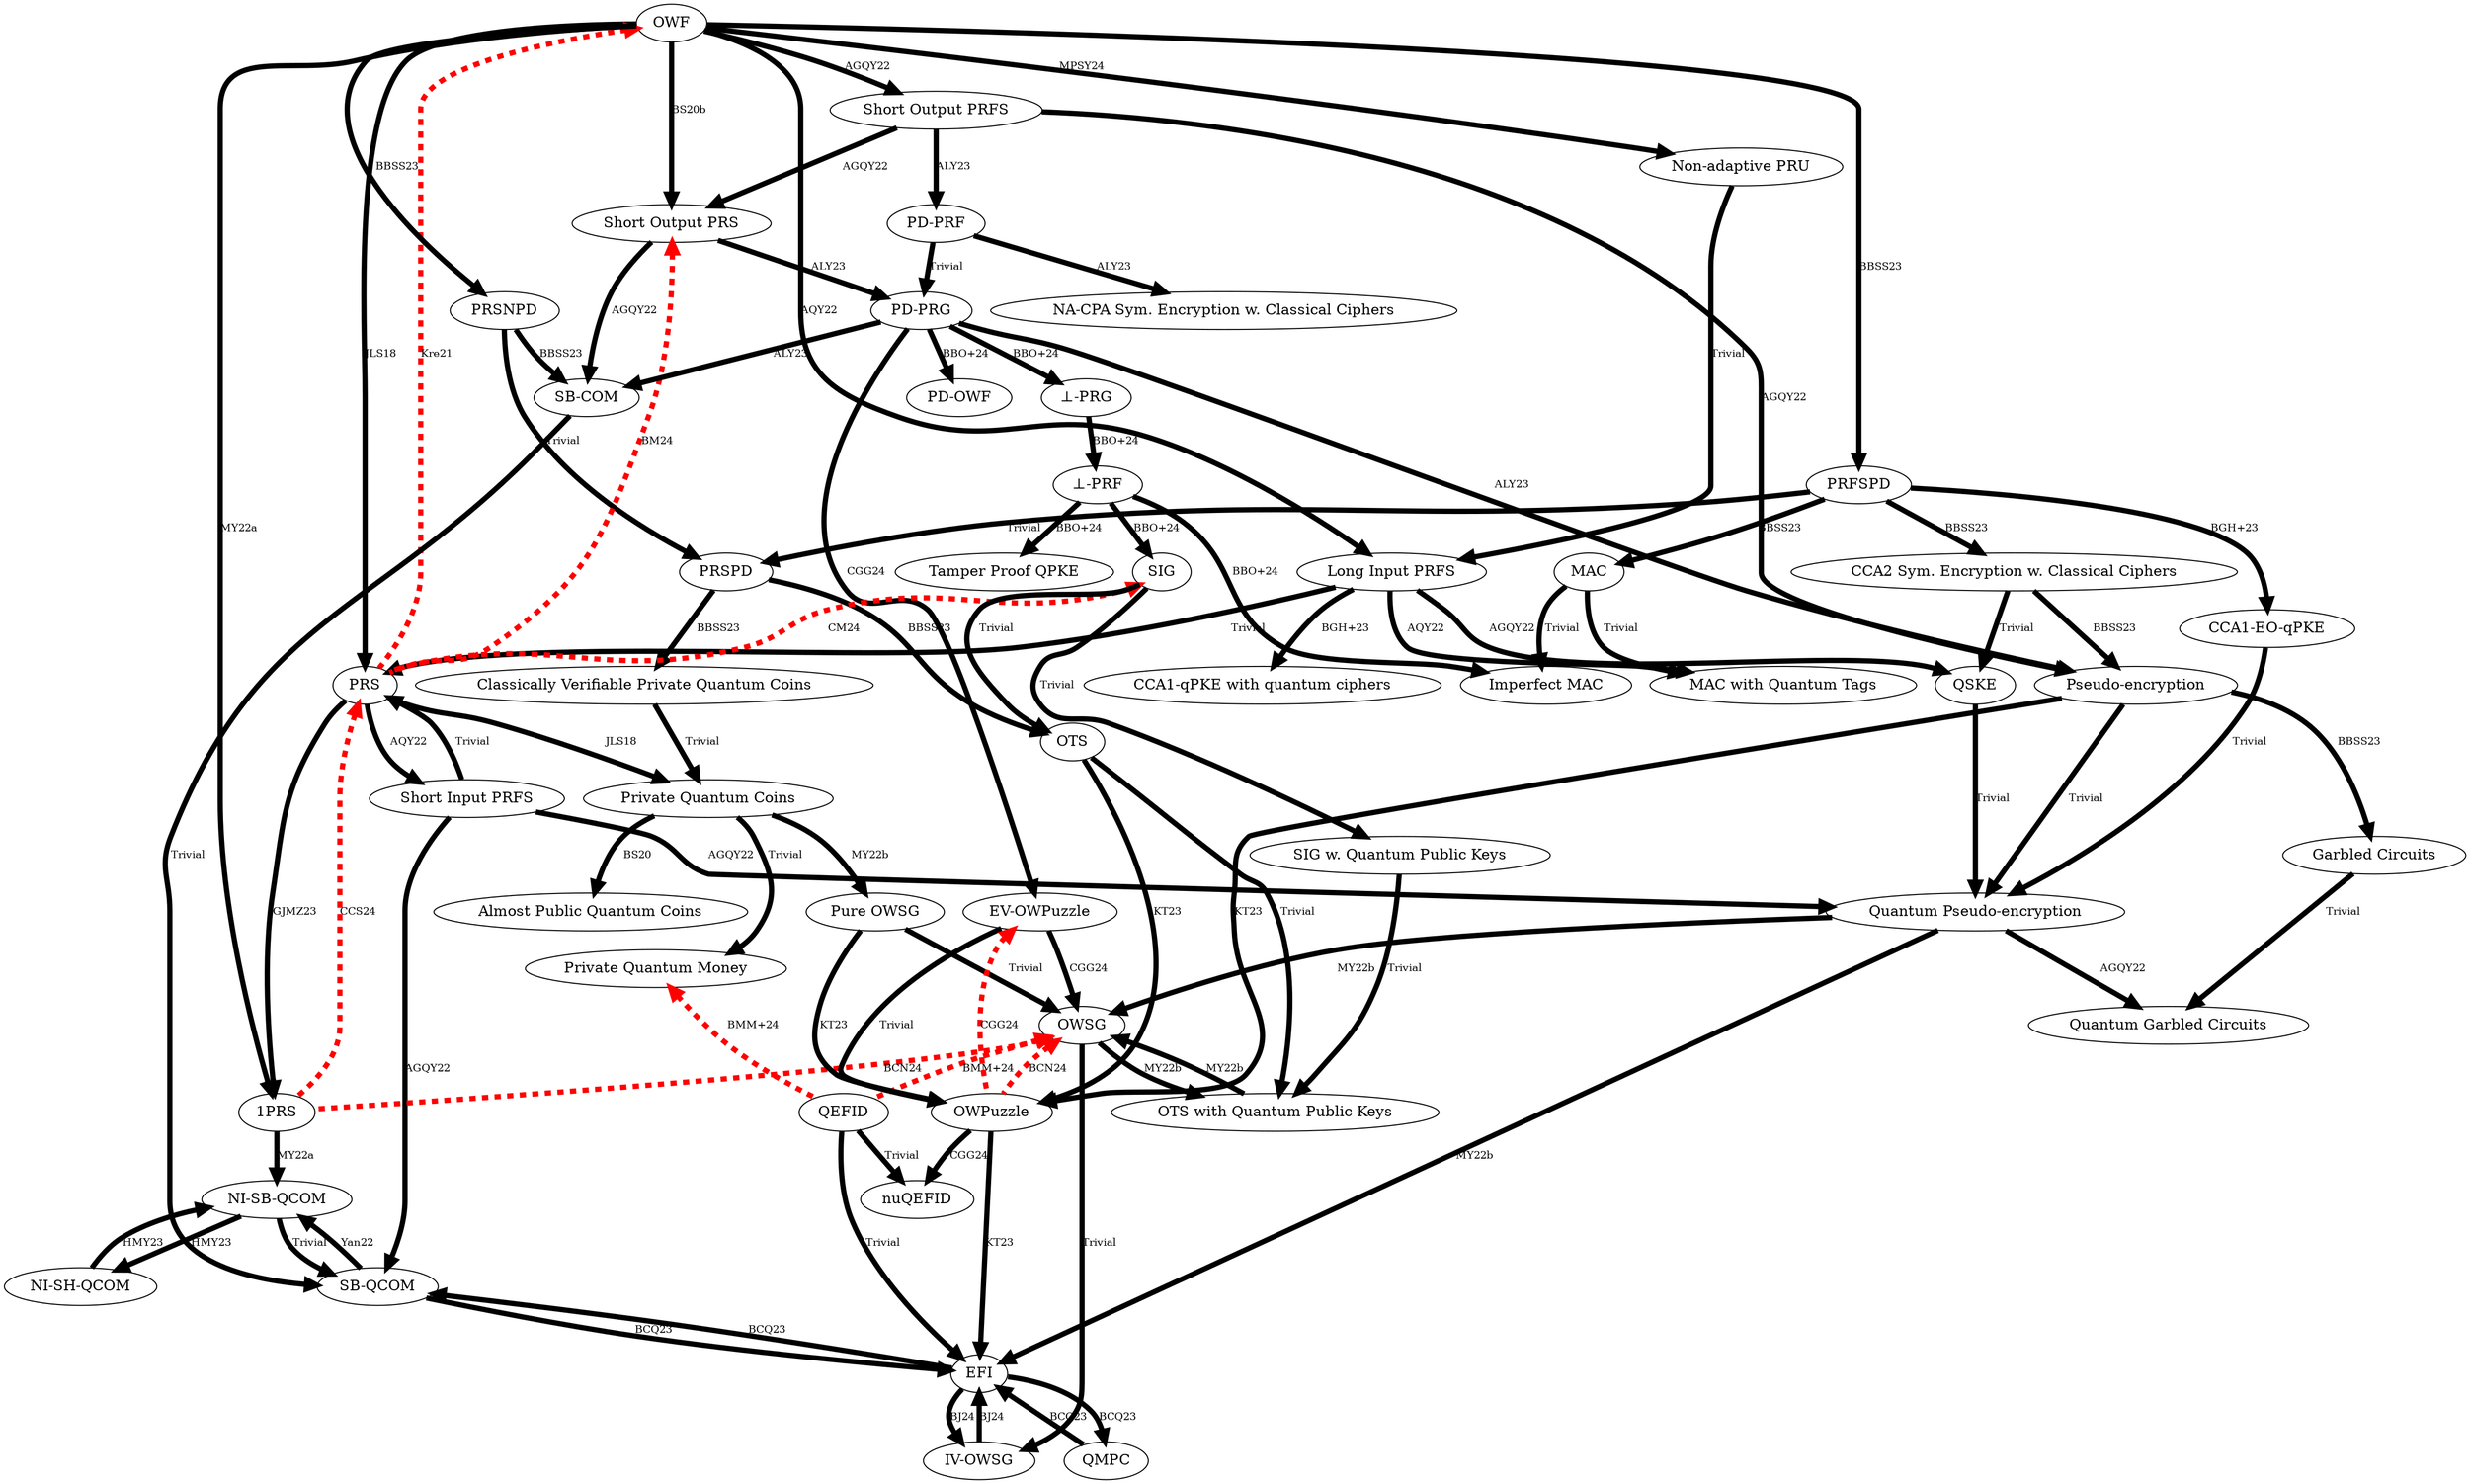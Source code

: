//To generate the image files, run the following command (which, works on Mac, but hopefully in other systems):
// ./color_by_scc.sh


digraph microcrypt {
    edge [penwidth=5]

    ################## PRIMITIVES ##################
    OWF [tooltip="One-Way Function"];
    PRS [tooltip="Pseudorandom States with superlogarithmic outputs size"];
    "1PRS" [tooltip="Single-copy PRS, with m>(1+epsilon)n, for some fixed epsilon, for key-length n and output size m."];
    PRSPD [tooltip="Pseudorandom States with Proofs of Destruction"];
    PRSNPD [tooltip="Pseudorandom States with Nice Proofs of Destruction"];
    "Short Input PRFS" [tooltip="Short Input Pseudorandom Function-like States with selective security. The input size needs to be Theta(log(n)) qubits."];
    "Long Input PRFS" [tooltip="Long Input Pseudorandom Function-like States. The input size needs to be omega(log(n)) qubits."];
    PRFSPD [tooltip="Long Input Pseudorandom Function-like States with Proofs of Destruction"];
    "Short Output PRS" [tooltip="Short Output Pseudorandom States. The output state needs to have c*log(n) qubits for some large enough c."];
    "Short Output PRFS" [tooltip="Short Output Pseudorandom Function-Like States. The output state needs to have Theta(log(n)) qubits."];
    OWSG [tooltip="(Mixed) One-way States Generator"];
    "IV-OWSG" [tooltip="(Mixed) Inefficiently Verifiable One-way States Generator"];
    "Pure OWSG" [tooltip="Pure One-way States Generator"];
    EFI [tooltip="Efficiently samplable, statistically Far but computationally Indistinguishable pairs of mixed quantum states"];
    QEFID [tooltip="Quantum Efficiently samplable, statistically Far but computationally Indistinguishable Distributions"];
    nuQEFID [tooltip="Non-Uniform Quantum Efficiently samplable, statistically Far but computationally Indistinguishable Distributions"];

    "PD-PRG" [tooltip="Pseudodeterministic Quantum Pseudorandom Generator"];
    "PD-PRF" [tooltip="Pseudodeterministic Quantum Pseudorandom Function"];
    "PD-OWF" [tooltip="Pseudodeterministic Quantum One-Way Function"];
    "Non-adaptive PRU" [tooltip="Non-adaptive Long Input Pseudorandom Unitaries"];
    "⊥-PRG" [tooltip="⊥-PRG (a quantum PRG with a recognizable abort)"];
    "⊥-PRF" [tooltip="⊥-PRF (a quantum PRF with a recognizable abort)"];
    OWPuzzle [tooltip="(Inefficiently Verifiable) One-Way Puzzle"];
    "EV-OWPuzzle" [tooltip="Efficiently Verifiable One-Way Puzzle"];
    "Private Quantum Coins" [tooltip="Private Quantum Coins"];
    "Private Quantum Money" [tooltip="Private Quantum Money"];

    "Almost Public Quantum Coins" [tooltip="Almost Public Quantum Coins"];
    "Classically Verifiable Private Quantum Coins" [tooltip="Classically Verifiable Private Quantum Coins"];
    "Tamper Proof QPKE" [tooltip="Tamper Proof CPA PKE with quantum public keys and classical ciphers"];
    "CCA1-EO-qPKE" [tooltip="Reusable CCA1 Encryption Scheme with Quantum Public-Keys and Classical Ciphers"];
    "CCA1-qPKE with quantum ciphers" [tooltip="Non-reusable CCA1 Encryption Scheme with Quantum Public-Keys and Quantum Ciphers"];
    "SB-QCOM" [tooltip="Computationally Hiding Statistically Binding Quantum Bit Commitments"];
    "NI-SB-QCOM" [tooltip="Non-Interactive Computationally Hiding Statistically Binding Quantum Bit Commitments"];
    "NI-SH-QCOM" [tooltip="Non-Interactive Statistically Hiding Computationally Binding Quantum Bit Commitments"];
    "OTS with Quantum Public Keys" [tooltip="One-time Signatures with Quantum Public Keys"];
    QMPC [tooltip="Quantum MPC for P/poly with Dishonest Majority"];
    "Quantum Pseudo-encryption" [tooltip="Pseudo-encryption With Quantum Ciphers"];
    "Pseudo-encryption" [tooltip="Pseudo-encryption with Classical Ciphers"];
    QSKE [tooltip="Selective CPA Symmetric Encryption with Quantum Ciphers"];
    "Quantum Garbled Circuits" [tooltip="Quantum Garbled Circuits for P/poly"];
    "MAC with Quantum Tags" [tooltip="Reusable (Non-CMA) Length Restricted MAC with Quantum Tags"];
    "CCA2 Sym. Encryption w. Classical Ciphers" [tooltip="CCA2 Symmetric Encryption with Classical Ciphers"];
    MAC [tooltip="Length Restricted CMA MAC with Classical Tags"];
    "Imperfect MAC" [tooltip="Imperfect CMA MAC with Classical Tags"];
    "SB-COM" [tooltip="Statistically Binding Computationally Hiding Bit Commitments with Classical Communication"];
    "Garbled Circuits" [tooltip="Classical Garbled Circuits for P/poly"];
    OTS [tooltip="One-time Signature with a Classical Public-Key"];
    "NA-CPA Sym. Encryption w. Classical Ciphers" [tooltip="Non-adaptive CPA Symmetric Encryption with Classical Ciphers"];
    SIG [tooltip="Chosen Plaintext Attack Secure Digital Signature with imperfect completeness"];


    ################## IMPLICATIONS ##################
    edge [fontsize="10"]

    ###Trivial implications###
    edge [label="Trivial" tooltip="Trivial." URL=""]
    
    "Non-adaptive PRU" -> "Long Input PRFS"; // TRV
    "Long Input PRFS" -> PRS; // TRV

    "Pure OWSG" -> OWSG; // TRV
    "Short Input PRFS" -> PRS; // TRV

    "SB-COM" -> "SB-QCOM"; // TRV
    
    "NI-SB-QCOM" -> "SB-QCOM"; // TRV
    "SIG w. Quantum Public Keys" -> "OTS with Quantum Public Keys"; // TRV

    "PD-PRF" -> "PD-PRG"; // TRV
    "Private Quantum Coins" -> "Private Quantum Money"; // TRV
    SIG -> OTS; // TRV


    PRSNPD -> PRSPD; // TRV
    PRFSPD -> PRSPD; // TRV
    QEFID -> nuQEFID; // TRV
    QEFID -> EFI; // TRV
    "Classically Verifiable Private Quantum Coins" -> "Private Quantum Coins"; // TRV
    MAC -> "MAC with Quantum Tags"; // TRV
    MAC -> "Imperfect MAC"; // TRV
    "CCA1-EO-qPKE" -> "Quantum Pseudo-encryption"; // TRV
    QSKE -> "Quantum Pseudo-encryption"; // TRV
    "Pseudo-encryption" -> "Quantum Pseudo-encryption"; // TRV
    "CCA2 Sym. Encryption w. Classical Ciphers" -> QSKE; // TRV
    "Garbled Circuits" -> "Quantum Garbled Circuits"; // TRV
    OTS -> "OTS with Quantum Public Keys"; // TRV
    SIG -> "SIG w. Quantum Public Keys"; // TRV
    "EV-OWPuzzle" -> OWPuzzle; // CGG24 for definitions
    OWSG -> "IV-OWSG"; // TRV
    ###Non-Trivial implications###


    edge [label="AGQY22" tooltip="Ananth,  Gulati, Qian and Yuen.\n Pseudorandom (Function-Like) Quantum State Generators: New Definitions and Applications.\n TCC'22. " URL="https://link.springer.com/chapter/10.1007/978-3-031-22318-1_9"]
    OWF -> "Short Output PRFS"; // AGQY22
    "Short Output PRFS" -> "Short Output PRS"; // AGQY22
    "Short Output PRS" -> "SB-COM"; // AGQY22
    "Short Input PRFS" -> "SB-QCOM"; // AGQY22
    "Short Input PRFS" -> "Quantum Pseudo-encryption"; // AGQY22
    "Quantum Pseudo-encryption" -> "Quantum Garbled Circuits"; // AGQY22
    "Long Input PRFS" -> QSKE; // AGQY22
    "Short Output PRFS" -> "Pseudo-encryption"; // AGQY22
    
    edge [label="ALY23" tooltip="Ananth,  Lin and Yuen.\n Pseudorandom Strings from Pseudorandom Quantum States.\n IACR eprint, 2023. " URL="https://eprint.iacr.org/2023/904"]
    "Short Output PRFS" -> "PD-PRF"; // ALY23
    "Short Output PRS" -> "PD-PRG"; // ALY23
    "PD-PRG" -> "SB-COM"; // ALY23
    "PD-PRG" -> "Pseudo-encryption"; // ALY23
    "PD-PRF" -> "NA-CPA Sym. Encryption w. Classical Ciphers"; // ALY23

    edge [label="AQY22" tooltip="Ananth, Qian and Yuen.\n Cryptography from Pseudorandom Quantum States.\n Crypto'22. " URL="https://link.springer.com/chapter/10.1007/978-3-031-15802-5_8"]
    OWF -> "Long Input PRFS"; // AQY22
    PRS -> "Short Input PRFS"; // AQY22
    "Long Input PRFS" -> "MAC with Quantum Tags"; // AQY22
    
    edge [label="BBO+24" tooltip="Barhoush, Behera, Ozer, Salvail and Sattath.\n Signatures From Pseudorandom States via ⊥-PRFs.\n arXiv, 2024. " URL="https://arxiv.org/abs/2311.00847"]
    "PD-PRG" -> "PD-OWF"; // BBO+24
    "PD-PRG" -> "⊥-PRG"; // BBO+24
    "⊥-PRG" -> "⊥-PRF"; // BBO+24
    "⊥-PRF" -> SIG; // BBO+24
    "⊥-PRF" -> "Imperfect MAC"; // BBO+24
    "⊥-PRF" -> "Tamper Proof QPKE"; // BBO+24

    edge [label="BBSS23" tooltip="Behera, Brakerski, Sattath and Shmueli.\n Pseudorandomness with Proof of Destruction and Applications.\n IACR eprint, 2023. " URL="https://eprint.iacr.org/2023/543"]
    OWF -> PRSNPD; // BBSS23
    OWF -> PRFSPD; // BBSS23
    PRFSPD -> "CCA2 Sym. Encryption w. Classical Ciphers"; // BBSS23
    PRFSPD -> MAC; // BBSS23
    PRSNPD -> "SB-COM"; // BBSS23
    "CCA2 Sym. Encryption w. Classical Ciphers" -> "Pseudo-encryption"; // BBSS23
    PRSPD -> "Classically Verifiable Private Quantum Coins"; // BBSS23
    PRSPD -> OTS; // BBSS23
    "Pseudo-encryption" -> "Garbled Circuits"; // BBSS23

    edge [label="BCQ23" tooltip="Brakerski, Canetti, and Qian.\n On the computational hardness needed for quantum cryptography.\n ITCS'23. " URL="https://doi.org/10.4230/LIPIcs.ITCS.2023.24"]
     "SB-QCOM" -> EFI; // BCQ23
    EFI -> "SB-QCOM"; // BCQ23
    QMPC -> EFI; // BCQ23
    EFI -> QMPC; // BCQ23

    
    edge [label="BS20" tooltip="Behera and Sattath.\n Almost Public Coins.\n QIP'21. " URL="https://arxiv.org/abs/2002.12438"]
    "Private Quantum Coins" -> "Almost Public Quantum Coins"; // BS20

    edge [label="BS20b" tooltip="Brakerski and Shmueli.\n Scalable Pseudorandom Quantum States.\n CRYPTO'20. " URL="https://doi.org/10.1007/978-3-030-56880-1_15"]
    OWF -> "Short Output PRS"; // BS20b

    edge [label="BGH+23" tooltip="Barooti, Grilo, Huguenin-Dumittan, Malavolta, Sattath, and Vu.\n Public-Key Encryption with Quantum Keys.\n IACR eprint, 2023. " URL="https://eprint.iacr.org/2023/877"]
    PRFSPD -> "CCA1-EO-qPKE"; // BGH+23
    "Long Input PRFS" -> "CCA1-qPKE with quantum ciphers"; // BGH+23

    edge [label="GJMZ23" tooltip="Gunn, Ju, Ma, Zhandry.\n Commitments to Quantum States.\n STOC'23. " URL="https://dl.acm.org/doi/10.1145/3564246.3585198"]
    PRS -> "1PRS"; // GJMZ23

    edge [label="HMY23" tooltip="Hhan, Morimae, and Yamakawa.\n From the Hardness of Detecting Superpositions to Cryptography: Quantum Public Key Encryption and Commitments.\n EUROCRYPT'23. " URL="https://doi.org/10.1007/978-3-031-30545-0_22"]
    "NI-SB-QCOM" -> "NI-SH-QCOM"; // HMY23
    "NI-SH-QCOM" -> "NI-SB-QCOM"; // HMY23
    
    edge [label="JLS18" tooltip="Ji, Liu and Song.\n Pseudorandom quantum states.\n CRYPTO18. " URL="https://link.springer.com/chapter/10.1007/978-3-319-96878-0_5"]
    OWF -> PRS; // JLS18
    PRS -> "Private Quantum Coins"; // JLS18

    edge [label="KT23" tooltip="Khurana and Tomer.\n Commitments from Quantum One-Wayness.\n arXiv, 2024. " URL="https://arxiv.org/abs/2310.11526"]
    "Pure OWSG" -> OWPuzzle; // KT23
    OWPuzzle -> EFI; // KT23
    "Pseudo-encryption" -> OWPuzzle; // KT23
    OTS -> OWPuzzle; // KT23

    edge [label="MPSY24" tooltip="Metger, Poremba, Sinha and Yuen.\n Pseudorandom unitaries with non-adaptive security.\n IACR eprint, 2024. " URL="https://eprint.iacr.org/2024/302"]
    OWF -> "Non-adaptive PRU"; // MPSY24

    edge [label="MY22a" tooltip="Morimae and Yamakawa.\n Quantum Commitments and Signatures Without One-Way Function.\n CRYPTO'22. " URL="https://link.springer.com/chapter/10.1007/978-3-031-15802-5_10"]
    OWF -> "1PRS"; // MY22a
    "1PRS" -> "NI-SB-QCOM"; // MY22a

    edge [label="MY22b" tooltip="Morimae and Yamakawa.\n One-Wayness in Quantum Cryptography.\n IACR eprint, 2022. " URL="https://eprint.iacr.org/2022/1336"]
    "Private Quantum Coins" -> "Pure OWSG"; // MY22b
    "Quantum Pseudo-encryption" -> OWSG; // MY22b
    "Quantum Pseudo-encryption" -> EFI; // MY22b
    OWSG -> "OTS with Quantum Public Keys"; // MY22b
    "OTS with Quantum Public Keys" -> OWSG; // MY22b

    edge [label="Yan22" tooltip="Jun Yan.\n General Properties of Quantum Bit Commitments.\n ASIACRYPT'22 . " URL="https://link.springer.com/chapter/10.1007/978-3-031-22972-5_22"]
    "SB-QCOM" -> "NI-SB-QCOM"; // Yan22

    edge [label="CGG24" tooltip="Chung, Goldin and Gray.\n On Central Primitives for Quantum Cryptography with Classical Communication.\n CRYPTO'24." URL="https://doi.org/10.1007/978-3-031-68394-7_8"]
    "EV-OWPuzzle" -> "OWSG"; // CGG24
    OWPuzzle->nuQEFID; // CGG24. Corollary 14
    "PD-PRG" -> "EV-OWPuzzle"; // CGG24. Theorem 17

    edge [label="BJ24" tooltip="Batra and Jain.\n Commitments are equivalent to statistically-verifiable one-way state generators.\n arXiv, 2024. " URL="https://arxiv.org/abs/2404.03220"]    
    "IV-OWSG" -> EFI; // BJ24
    EFI -> "IV-OWSG"; // BJ24

    // Add edges based on IMPLIES commands
    
     
    edge [label="" tooltip="" URL=""]
    
 
   
  
    //################################################# Separations.######################################
    // Separation of the form B cannot be constructed from A should be added as A->B, even though the edge goes from B to A! This is a hack, so that edges would always go from top to bottom, and the strongly connected components would be correctly computed. The edge is flipped using the dir="back" attribute. Note that the graph is defined using "digraph" and not "strict digraph" since there are multiple edges between the same nodes, in the same direction (even though one apperes to be flipped). For example, JLS proved that OWF->PRS. And note that Kre21 adds another edge OWF->PRS (even though dir=back). 

    edge [style=dashed color="red" dir="back"]

    edge [label="Kre21" tooltip="Kretschmer.\n Quantum Pseudorandomness and Classical Complexity.\n TQC21. " URL="https://drops.dagstuhl.de/opus/volltexte/2021/13997"]
    OWF->PRS;
    

    edge [label="BM24" tooltip="Bouaziz-Ermann and Muguruza.\n Quantum Pseudorandomness Cannot Be Shrunk In a Black-Box Way.\n IACR eprint, 2024. " URL="https://eprint.iacr.org/2024/291"]
     "Short Output PRS"->PRS;

    edge [label="CCS24" tooltip="Chen, Coladangelo and Sattath.\n The power of a single Haar random state: constructing and separating quantum pseudorandomness.\n arXiv, 2024. " URL="https://arxiv.org/abs/2404.03295"]
    PRS -> "1PRS";

    edge [label="CM24" tooltip="Coladangelo and Mutreja.\n On black-box separations of quantum digital signatures from pseudorandom states.\n arXiv, 2024. " URL="https://arxiv.org/abs/2402.08194"]
    SIG->PRS;

    edge [label="CGG24" tooltip="Chung, Goldin and Gray.\n On Central Primitives for Quantum Cryptography with Classical Communication.\n CRYPTO'24." URL="https://doi.org/10.1007/978-3-031-68394-7_8"]
    "EV-OWPuzzle"->OWPuzzle; // CGG24 Theorem 20

    edge [label="BMM+24" tooltip="Behera,  Malavolta, Morimae, Mour and Yamakawa.\n A New World in the Depths of Microcrypt: Separating OWSGs and Quantum Money from QEFID.\n arXiv, 2024." URL="https://arxiv.org/abs/2410.03453"]
    OWSG->QEFID; // BMM+24 Thm 1.1
    "Private Quantum Money"->QEFID; // BMM+24 Thm 1.5

    edge [label="BCN24" tooltip="Bostanci, Chen, and Nehoran.\n Oracle Separation Between Quantum Commitments and Quantum One-wayness.\n arXiv, 2024." URL="https://eprint.iacr.org/2024/1568"]
    OWSG->"1PRS"; // BCN24
    OWSG->OWPuzzle; // BCN24

    
   
}